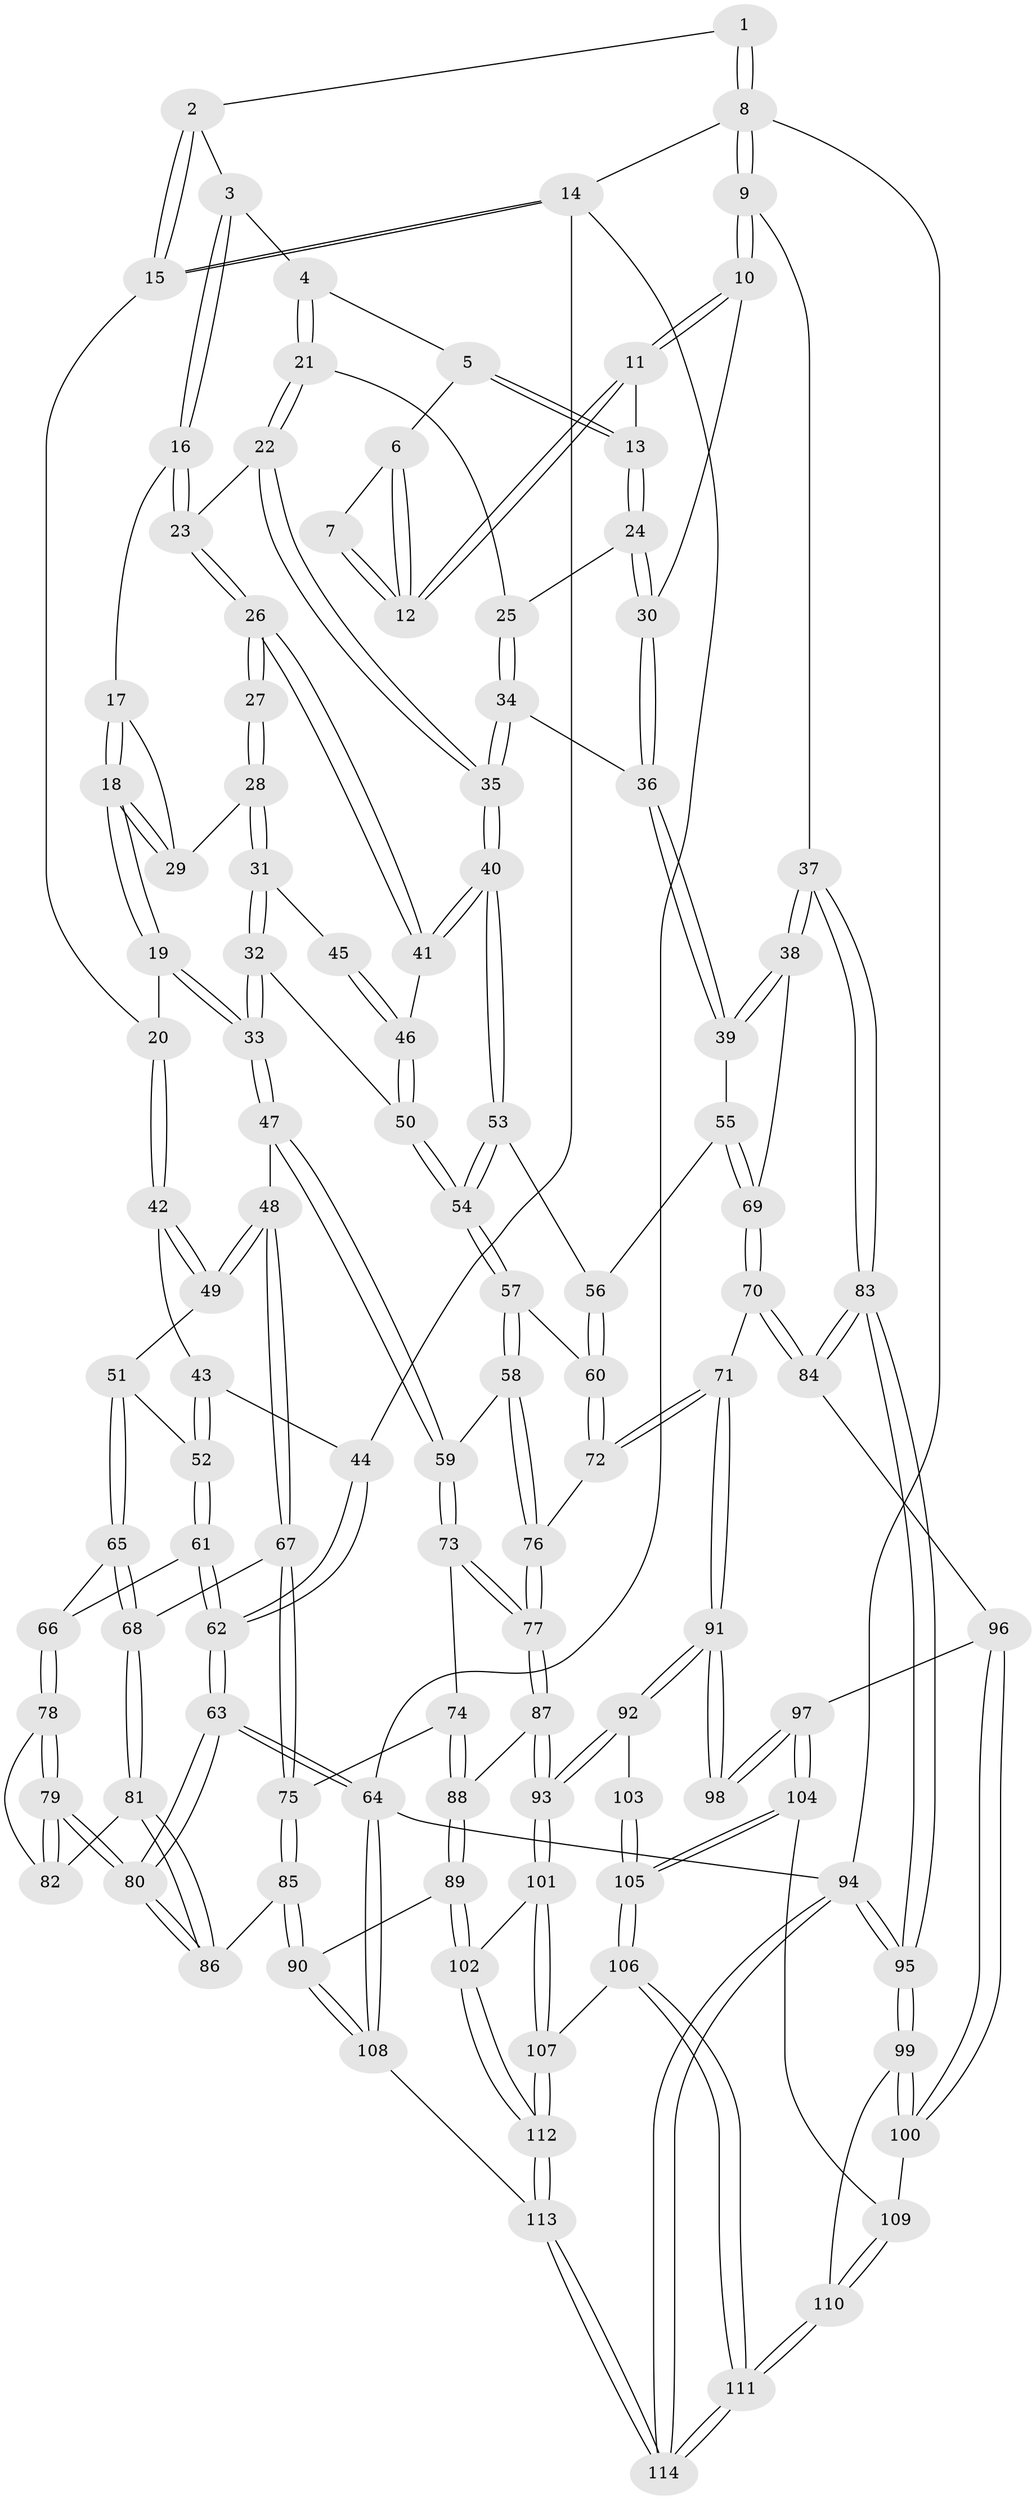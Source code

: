 // coarse degree distribution, {3: 0.11764705882352941, 4: 0.4117647058823529, 2: 0.029411764705882353, 8: 0.014705882352941176, 5: 0.3235294117647059, 6: 0.10294117647058823}
// Generated by graph-tools (version 1.1) at 2025/52/02/27/25 19:52:38]
// undirected, 114 vertices, 282 edges
graph export_dot {
graph [start="1"]
  node [color=gray90,style=filled];
  1 [pos="+0.9088900177063006+0"];
  2 [pos="+0.6052632976816492+0"];
  3 [pos="+0.6062255001670491+0"];
  4 [pos="+0.7176908928184929+0.06418929597562717"];
  5 [pos="+0.8223263317400611+0.0803437909499323"];
  6 [pos="+0.8238574382146775+0.0786565584154906"];
  7 [pos="+0.9036404815142238+0"];
  8 [pos="+1+0"];
  9 [pos="+1+0.29639822301814145"];
  10 [pos="+0.9532028808418349+0.1546746374935435"];
  11 [pos="+0.9166433890731399+0.11274496029050195"];
  12 [pos="+0.9096453849245084+0.07658023329391604"];
  13 [pos="+0.8344619329508381+0.1292669995724878"];
  14 [pos="+0+0"];
  15 [pos="+0.03140655346897808+0"];
  16 [pos="+0.5707433944012591+0.0030719023825896163"];
  17 [pos="+0.5194195486415636+0.07455333094391435"];
  18 [pos="+0.39143888157203643+0.15751430209679426"];
  19 [pos="+0.36451380407882017+0.1658048895126043"];
  20 [pos="+0.09517685784852388+0"];
  21 [pos="+0.7314597190280777+0.1187032699572117"];
  22 [pos="+0.669209549089202+0.19502206838101"];
  23 [pos="+0.5999634901486901+0.16455317307044032"];
  24 [pos="+0.7969224171945375+0.16297212279559156"];
  25 [pos="+0.7893284252538453+0.1647856102360633"];
  26 [pos="+0.5625859724793234+0.20988159034217269"];
  27 [pos="+0.5623689618940987+0.2098917253927343"];
  28 [pos="+0.5030107237329081+0.17777070500236722"];
  29 [pos="+0.5016159646089867+0.1749915791220522"];
  30 [pos="+0.8642820418584278+0.1979916820119502"];
  31 [pos="+0.4420906750627606+0.27517872501768675"];
  32 [pos="+0.396113437989875+0.315752792756583"];
  33 [pos="+0.3818749017470973+0.3179115503871787"];
  34 [pos="+0.7631972931257329+0.2910176952128879"];
  35 [pos="+0.7064289229160126+0.32683129366904135"];
  36 [pos="+0.853986121310895+0.2894858510182106"];
  37 [pos="+1+0.34451186206713186"];
  38 [pos="+1+0.3534722227654282"];
  39 [pos="+0.960000658726166+0.33127676489885516"];
  40 [pos="+0.7031453316373946+0.3320209255278932"];
  41 [pos="+0.6012858311379405+0.28913861987088946"];
  42 [pos="+0.1920856338233689+0.2736254444375426"];
  43 [pos="+0.06081157365586373+0.2901044822317855"];
  44 [pos="+0+0.10022405679777874"];
  45 [pos="+0.5434242884566274+0.22432939948561512"];
  46 [pos="+0.5206263692944267+0.3155572102901199"];
  47 [pos="+0.36370871821988043+0.3392346083556606"];
  48 [pos="+0.32386756462728417+0.36687840297841895"];
  49 [pos="+0.23824826378171765+0.34830762437390306"];
  50 [pos="+0.48746654589851346+0.3314589071434034"];
  51 [pos="+0.14840735654972392+0.40656593586148454"];
  52 [pos="+0.10622987315482452+0.41062518776140183"];
  53 [pos="+0.7024613646510175+0.342134402633029"];
  54 [pos="+0.5826373948504889+0.4271819820416369"];
  55 [pos="+0.781303270107443+0.4294390125750516"];
  56 [pos="+0.7125110679759015+0.35944744709793625"];
  57 [pos="+0.5697991103134897+0.4624280069554751"];
  58 [pos="+0.5594639611055087+0.47537102816617544"];
  59 [pos="+0.5260541757528452+0.4892949223259047"];
  60 [pos="+0.6771439132881276+0.506690854016111"];
  61 [pos="+0+0.469202989588229"];
  62 [pos="+0+0.45370040308960524"];
  63 [pos="+0+1"];
  64 [pos="+0+1"];
  65 [pos="+0.17482373176058438+0.5252117760281073"];
  66 [pos="+0.0613538718820755+0.5477651537541601"];
  67 [pos="+0.33089581740656626+0.5017155401534577"];
  68 [pos="+0.2169555921566817+0.5637939244026202"];
  69 [pos="+0.8195137021468523+0.5211984201797658"];
  70 [pos="+0.8077172771341098+0.5654192255375566"];
  71 [pos="+0.7248143858896418+0.5902681306701781"];
  72 [pos="+0.7112334927792358+0.5823111464242398"];
  73 [pos="+0.46504271656475266+0.5669497415155782"];
  74 [pos="+0.4288384696575927+0.5685809957271433"];
  75 [pos="+0.3794227101650708+0.5580223647347641"];
  76 [pos="+0.6202772943019627+0.5754644846242765"];
  77 [pos="+0.5398315831149942+0.6448224065511698"];
  78 [pos="+0.06789630213952329+0.5660124574941944"];
  79 [pos="+0.0128344898986871+0.7792168585542878"];
  80 [pos="+0+0.9737414595120301"];
  81 [pos="+0.1958000071175762+0.631846987377811"];
  82 [pos="+0.17239768868949606+0.6373839098979057"];
  83 [pos="+1+0.6478372596783573"];
  84 [pos="+0.8767077123324591+0.6383518644045018"];
  85 [pos="+0.3042106951950397+0.7292553999908803"];
  86 [pos="+0.28464111465604797+0.725398188396917"];
  87 [pos="+0.5523544653315491+0.7135296438514527"];
  88 [pos="+0.4319077629720225+0.7488377859641335"];
  89 [pos="+0.3992686280477652+0.7701668717661528"];
  90 [pos="+0.347577757200925+0.7730303385889141"];
  91 [pos="+0.6992403934752615+0.663660841447832"];
  92 [pos="+0.5966033524814642+0.7369161636057712"];
  93 [pos="+0.5855440799144779+0.7381730254323733"];
  94 [pos="+1+1"];
  95 [pos="+1+0.8125674832204158"];
  96 [pos="+0.8476810490323249+0.7197566548359119"];
  97 [pos="+0.7925996722235563+0.7764637141656994"];
  98 [pos="+0.7786389919342851+0.7642008611605914"];
  99 [pos="+0.9584703357930446+0.807155967361112"];
  100 [pos="+0.9549799792016527+0.8061196670796459"];
  101 [pos="+0.576974074987163+0.7916413462281727"];
  102 [pos="+0.4723458755879306+0.8585146115714315"];
  103 [pos="+0.6156681181245245+0.748963711075795"];
  104 [pos="+0.7900826452434008+0.7995706331524058"];
  105 [pos="+0.741453848366699+0.8603334580366303"];
  106 [pos="+0.7345338628873292+0.8867468616119304"];
  107 [pos="+0.6135462027821517+0.9525096080090046"];
  108 [pos="+0.2399982130166591+1"];
  109 [pos="+0.8427443187162125+0.8266327268400268"];
  110 [pos="+0.8809970456969904+0.8880594621281"];
  111 [pos="+0.892340842342569+1"];
  112 [pos="+0.5079921380408648+1"];
  113 [pos="+0.5012718980258567+1"];
  114 [pos="+1+1"];
  1 -- 2;
  1 -- 8;
  1 -- 8;
  2 -- 3;
  2 -- 15;
  2 -- 15;
  3 -- 4;
  3 -- 16;
  3 -- 16;
  4 -- 5;
  4 -- 21;
  4 -- 21;
  5 -- 6;
  5 -- 13;
  5 -- 13;
  6 -- 7;
  6 -- 12;
  6 -- 12;
  7 -- 12;
  7 -- 12;
  8 -- 9;
  8 -- 9;
  8 -- 14;
  8 -- 94;
  9 -- 10;
  9 -- 10;
  9 -- 37;
  10 -- 11;
  10 -- 11;
  10 -- 30;
  11 -- 12;
  11 -- 12;
  11 -- 13;
  13 -- 24;
  13 -- 24;
  14 -- 15;
  14 -- 15;
  14 -- 44;
  14 -- 64;
  15 -- 20;
  16 -- 17;
  16 -- 23;
  16 -- 23;
  17 -- 18;
  17 -- 18;
  17 -- 29;
  18 -- 19;
  18 -- 19;
  18 -- 29;
  18 -- 29;
  19 -- 20;
  19 -- 33;
  19 -- 33;
  20 -- 42;
  20 -- 42;
  21 -- 22;
  21 -- 22;
  21 -- 25;
  22 -- 23;
  22 -- 35;
  22 -- 35;
  23 -- 26;
  23 -- 26;
  24 -- 25;
  24 -- 30;
  24 -- 30;
  25 -- 34;
  25 -- 34;
  26 -- 27;
  26 -- 27;
  26 -- 41;
  26 -- 41;
  27 -- 28;
  27 -- 28;
  28 -- 29;
  28 -- 31;
  28 -- 31;
  30 -- 36;
  30 -- 36;
  31 -- 32;
  31 -- 32;
  31 -- 45;
  32 -- 33;
  32 -- 33;
  32 -- 50;
  33 -- 47;
  33 -- 47;
  34 -- 35;
  34 -- 35;
  34 -- 36;
  35 -- 40;
  35 -- 40;
  36 -- 39;
  36 -- 39;
  37 -- 38;
  37 -- 38;
  37 -- 83;
  37 -- 83;
  38 -- 39;
  38 -- 39;
  38 -- 69;
  39 -- 55;
  40 -- 41;
  40 -- 41;
  40 -- 53;
  40 -- 53;
  41 -- 46;
  42 -- 43;
  42 -- 49;
  42 -- 49;
  43 -- 44;
  43 -- 52;
  43 -- 52;
  44 -- 62;
  44 -- 62;
  45 -- 46;
  45 -- 46;
  46 -- 50;
  46 -- 50;
  47 -- 48;
  47 -- 59;
  47 -- 59;
  48 -- 49;
  48 -- 49;
  48 -- 67;
  48 -- 67;
  49 -- 51;
  50 -- 54;
  50 -- 54;
  51 -- 52;
  51 -- 65;
  51 -- 65;
  52 -- 61;
  52 -- 61;
  53 -- 54;
  53 -- 54;
  53 -- 56;
  54 -- 57;
  54 -- 57;
  55 -- 56;
  55 -- 69;
  55 -- 69;
  56 -- 60;
  56 -- 60;
  57 -- 58;
  57 -- 58;
  57 -- 60;
  58 -- 59;
  58 -- 76;
  58 -- 76;
  59 -- 73;
  59 -- 73;
  60 -- 72;
  60 -- 72;
  61 -- 62;
  61 -- 62;
  61 -- 66;
  62 -- 63;
  62 -- 63;
  63 -- 64;
  63 -- 64;
  63 -- 80;
  63 -- 80;
  64 -- 108;
  64 -- 108;
  64 -- 94;
  65 -- 66;
  65 -- 68;
  65 -- 68;
  66 -- 78;
  66 -- 78;
  67 -- 68;
  67 -- 75;
  67 -- 75;
  68 -- 81;
  68 -- 81;
  69 -- 70;
  69 -- 70;
  70 -- 71;
  70 -- 84;
  70 -- 84;
  71 -- 72;
  71 -- 72;
  71 -- 91;
  71 -- 91;
  72 -- 76;
  73 -- 74;
  73 -- 77;
  73 -- 77;
  74 -- 75;
  74 -- 88;
  74 -- 88;
  75 -- 85;
  75 -- 85;
  76 -- 77;
  76 -- 77;
  77 -- 87;
  77 -- 87;
  78 -- 79;
  78 -- 79;
  78 -- 82;
  79 -- 80;
  79 -- 80;
  79 -- 82;
  79 -- 82;
  80 -- 86;
  80 -- 86;
  81 -- 82;
  81 -- 86;
  81 -- 86;
  83 -- 84;
  83 -- 84;
  83 -- 95;
  83 -- 95;
  84 -- 96;
  85 -- 86;
  85 -- 90;
  85 -- 90;
  87 -- 88;
  87 -- 93;
  87 -- 93;
  88 -- 89;
  88 -- 89;
  89 -- 90;
  89 -- 102;
  89 -- 102;
  90 -- 108;
  90 -- 108;
  91 -- 92;
  91 -- 92;
  91 -- 98;
  91 -- 98;
  92 -- 93;
  92 -- 93;
  92 -- 103;
  93 -- 101;
  93 -- 101;
  94 -- 95;
  94 -- 95;
  94 -- 114;
  94 -- 114;
  95 -- 99;
  95 -- 99;
  96 -- 97;
  96 -- 100;
  96 -- 100;
  97 -- 98;
  97 -- 98;
  97 -- 104;
  97 -- 104;
  99 -- 100;
  99 -- 100;
  99 -- 110;
  100 -- 109;
  101 -- 102;
  101 -- 107;
  101 -- 107;
  102 -- 112;
  102 -- 112;
  103 -- 105;
  103 -- 105;
  104 -- 105;
  104 -- 105;
  104 -- 109;
  105 -- 106;
  105 -- 106;
  106 -- 107;
  106 -- 111;
  106 -- 111;
  107 -- 112;
  107 -- 112;
  108 -- 113;
  109 -- 110;
  109 -- 110;
  110 -- 111;
  110 -- 111;
  111 -- 114;
  111 -- 114;
  112 -- 113;
  112 -- 113;
  113 -- 114;
  113 -- 114;
}
